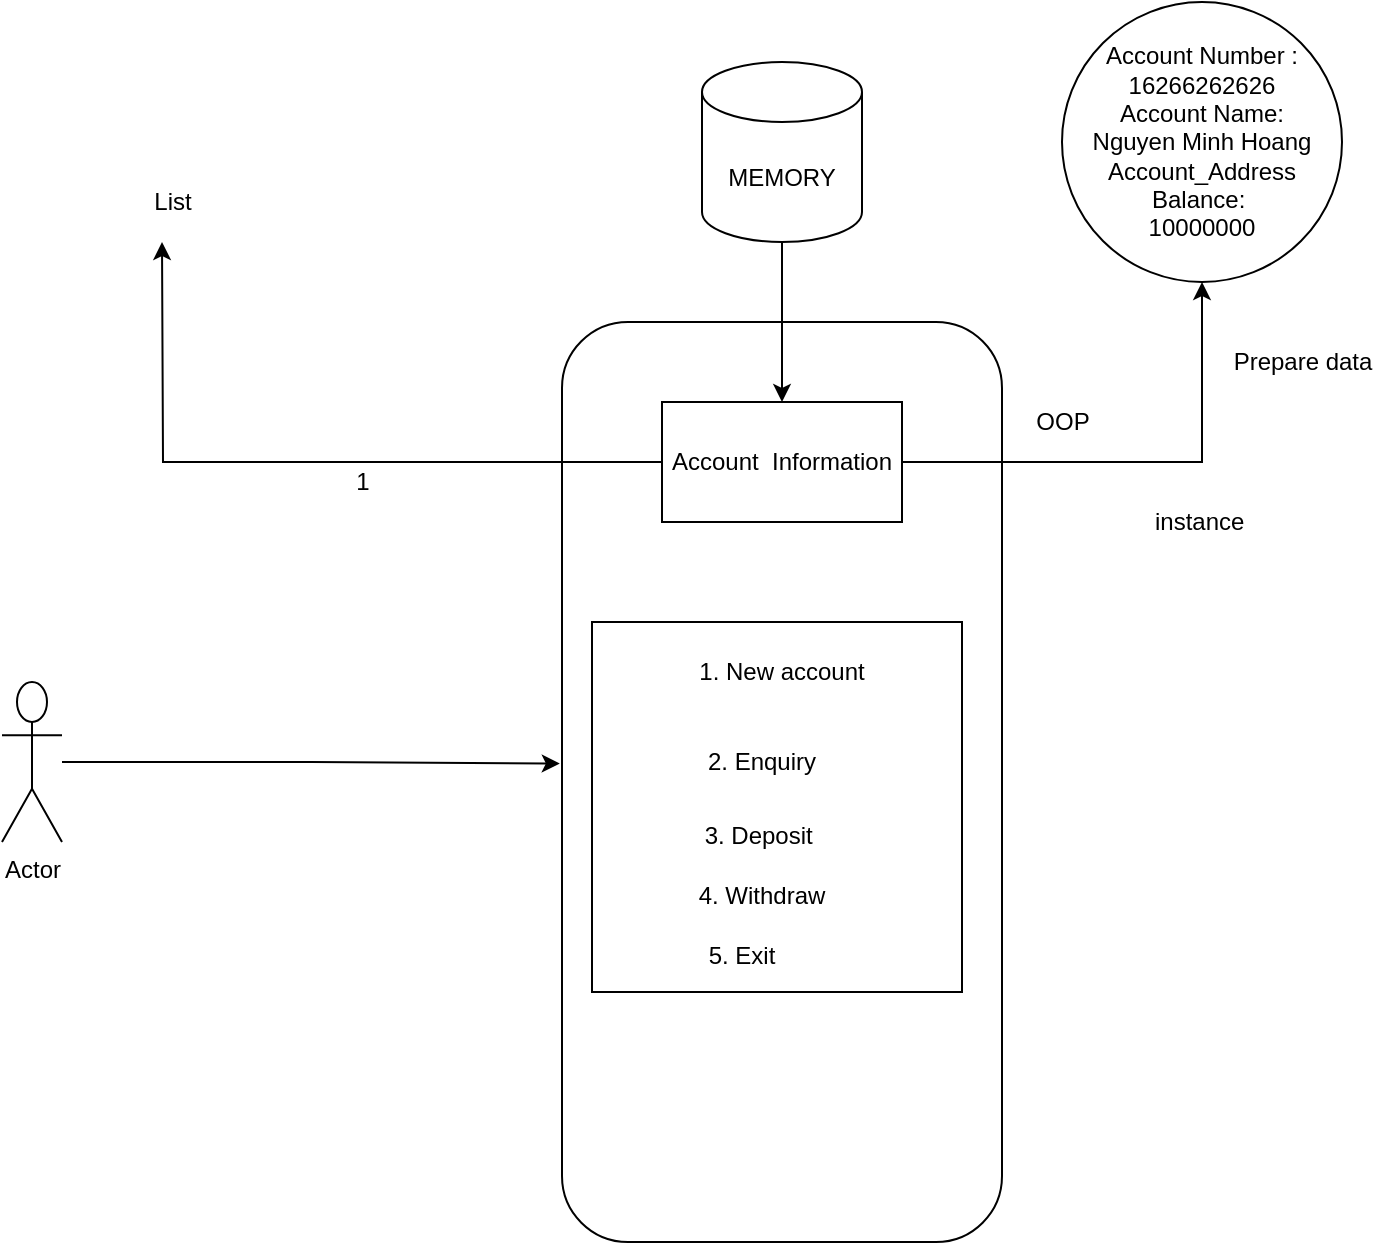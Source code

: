 <mxfile version="17.4.4" type="github">
  <diagram id="xkWoOhPlahn027A_bz_U" name="Page-1">
    <mxGraphModel dx="1422" dy="800" grid="1" gridSize="10" guides="1" tooltips="1" connect="1" arrows="1" fold="1" page="1" pageScale="1" pageWidth="827" pageHeight="1169" math="0" shadow="0">
      <root>
        <mxCell id="0" />
        <mxCell id="1" parent="0" />
        <mxCell id="tLf9KGzH2vNE5pYWF_To-3" style="edgeStyle=orthogonalEdgeStyle;rounded=0;orthogonalLoop=1;jettySize=auto;html=1;entryX=-0.005;entryY=0.48;entryDx=0;entryDy=0;entryPerimeter=0;" edge="1" parent="1" source="tLf9KGzH2vNE5pYWF_To-1" target="tLf9KGzH2vNE5pYWF_To-2">
          <mxGeometry relative="1" as="geometry" />
        </mxCell>
        <mxCell id="tLf9KGzH2vNE5pYWF_To-1" value="Actor" style="shape=umlActor;verticalLabelPosition=bottom;verticalAlign=top;html=1;outlineConnect=0;" vertex="1" parent="1">
          <mxGeometry x="120" y="360" width="30" height="80" as="geometry" />
        </mxCell>
        <mxCell id="tLf9KGzH2vNE5pYWF_To-2" value="" style="rounded=1;whiteSpace=wrap;html=1;" vertex="1" parent="1">
          <mxGeometry x="400" y="180" width="220" height="460" as="geometry" />
        </mxCell>
        <mxCell id="tLf9KGzH2vNE5pYWF_To-19" style="edgeStyle=orthogonalEdgeStyle;rounded=0;orthogonalLoop=1;jettySize=auto;html=1;" edge="1" parent="1" source="tLf9KGzH2vNE5pYWF_To-4" target="tLf9KGzH2vNE5pYWF_To-16">
          <mxGeometry relative="1" as="geometry" />
        </mxCell>
        <mxCell id="tLf9KGzH2vNE5pYWF_To-21" style="edgeStyle=orthogonalEdgeStyle;rounded=0;orthogonalLoop=1;jettySize=auto;html=1;" edge="1" parent="1" source="tLf9KGzH2vNE5pYWF_To-4">
          <mxGeometry relative="1" as="geometry">
            <mxPoint x="200" y="140" as="targetPoint" />
          </mxGeometry>
        </mxCell>
        <mxCell id="tLf9KGzH2vNE5pYWF_To-4" value="Account&amp;nbsp; Information" style="rounded=0;whiteSpace=wrap;html=1;" vertex="1" parent="1">
          <mxGeometry x="450" y="220" width="120" height="60" as="geometry" />
        </mxCell>
        <mxCell id="tLf9KGzH2vNE5pYWF_To-8" style="edgeStyle=orthogonalEdgeStyle;rounded=0;orthogonalLoop=1;jettySize=auto;html=1;entryX=0.5;entryY=0;entryDx=0;entryDy=0;" edge="1" parent="1" source="tLf9KGzH2vNE5pYWF_To-5" target="tLf9KGzH2vNE5pYWF_To-4">
          <mxGeometry relative="1" as="geometry" />
        </mxCell>
        <mxCell id="tLf9KGzH2vNE5pYWF_To-5" value="MEMORY" style="shape=cylinder3;whiteSpace=wrap;html=1;boundedLbl=1;backgroundOutline=1;size=15;" vertex="1" parent="1">
          <mxGeometry x="470" y="50" width="80" height="90" as="geometry" />
        </mxCell>
        <mxCell id="tLf9KGzH2vNE5pYWF_To-9" value="" style="whiteSpace=wrap;html=1;aspect=fixed;" vertex="1" parent="1">
          <mxGeometry x="415" y="330" width="185" height="185" as="geometry" />
        </mxCell>
        <mxCell id="tLf9KGzH2vNE5pYWF_To-10" value="1. New account" style="text;html=1;strokeColor=none;fillColor=none;align=center;verticalAlign=middle;whiteSpace=wrap;rounded=0;" vertex="1" parent="1">
          <mxGeometry x="450" y="340" width="120" height="30" as="geometry" />
        </mxCell>
        <mxCell id="tLf9KGzH2vNE5pYWF_To-11" value="2. Enquiry" style="text;html=1;strokeColor=none;fillColor=none;align=center;verticalAlign=middle;whiteSpace=wrap;rounded=0;" vertex="1" parent="1">
          <mxGeometry x="440" y="385" width="120" height="30" as="geometry" />
        </mxCell>
        <mxCell id="tLf9KGzH2vNE5pYWF_To-12" value="3. Deposit&amp;nbsp;" style="text;html=1;strokeColor=none;fillColor=none;align=center;verticalAlign=middle;whiteSpace=wrap;rounded=0;" vertex="1" parent="1">
          <mxGeometry x="440" y="422" width="120" height="30" as="geometry" />
        </mxCell>
        <mxCell id="tLf9KGzH2vNE5pYWF_To-13" value="4. Withdraw" style="text;html=1;strokeColor=none;fillColor=none;align=center;verticalAlign=middle;whiteSpace=wrap;rounded=0;" vertex="1" parent="1">
          <mxGeometry x="440" y="452" width="120" height="30" as="geometry" />
        </mxCell>
        <mxCell id="tLf9KGzH2vNE5pYWF_To-15" value="5. Exit" style="text;html=1;strokeColor=none;fillColor=none;align=center;verticalAlign=middle;whiteSpace=wrap;rounded=0;" vertex="1" parent="1">
          <mxGeometry x="430" y="482" width="120" height="30" as="geometry" />
        </mxCell>
        <mxCell id="tLf9KGzH2vNE5pYWF_To-16" value="Account Number : 16266262626&lt;br&gt;Account Name:&lt;br&gt;Nguyen Minh Hoang&lt;br&gt;Account_Address&lt;br&gt;Balance:&amp;nbsp;&lt;br&gt;10000000" style="ellipse;whiteSpace=wrap;html=1;" vertex="1" parent="1">
          <mxGeometry x="650" y="20" width="140" height="140" as="geometry" />
        </mxCell>
        <mxCell id="tLf9KGzH2vNE5pYWF_To-20" value="1" style="text;html=1;align=center;verticalAlign=middle;resizable=0;points=[];autosize=1;strokeColor=none;fillColor=none;" vertex="1" parent="1">
          <mxGeometry x="290" y="250" width="20" height="20" as="geometry" />
        </mxCell>
        <mxCell id="tLf9KGzH2vNE5pYWF_To-22" value="List" style="text;html=1;align=center;verticalAlign=middle;resizable=0;points=[];autosize=1;strokeColor=none;fillColor=none;" vertex="1" parent="1">
          <mxGeometry x="190" y="110" width="30" height="20" as="geometry" />
        </mxCell>
        <mxCell id="tLf9KGzH2vNE5pYWF_To-23" value="instance&amp;nbsp;" style="text;html=1;align=center;verticalAlign=middle;resizable=0;points=[];autosize=1;strokeColor=none;fillColor=none;" vertex="1" parent="1">
          <mxGeometry x="690" y="270" width="60" height="20" as="geometry" />
        </mxCell>
        <mxCell id="tLf9KGzH2vNE5pYWF_To-25" value="OOP" style="text;html=1;align=center;verticalAlign=middle;resizable=0;points=[];autosize=1;strokeColor=none;fillColor=none;" vertex="1" parent="1">
          <mxGeometry x="630" y="220" width="40" height="20" as="geometry" />
        </mxCell>
        <mxCell id="tLf9KGzH2vNE5pYWF_To-27" value="Prepare data" style="text;html=1;align=center;verticalAlign=middle;resizable=0;points=[];autosize=1;strokeColor=none;fillColor=none;" vertex="1" parent="1">
          <mxGeometry x="730" y="190" width="80" height="20" as="geometry" />
        </mxCell>
      </root>
    </mxGraphModel>
  </diagram>
</mxfile>
